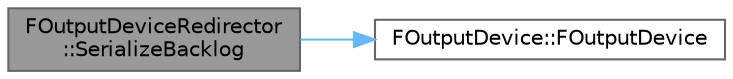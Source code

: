 digraph "FOutputDeviceRedirector::SerializeBacklog"
{
 // INTERACTIVE_SVG=YES
 // LATEX_PDF_SIZE
  bgcolor="transparent";
  edge [fontname=Helvetica,fontsize=10,labelfontname=Helvetica,labelfontsize=10];
  node [fontname=Helvetica,fontsize=10,shape=box,height=0.2,width=0.4];
  rankdir="LR";
  Node1 [id="Node000001",label="FOutputDeviceRedirector\l::SerializeBacklog",height=0.2,width=0.4,color="gray40", fillcolor="grey60", style="filled", fontcolor="black",tooltip="Serializes the current backlog to the specified output device."];
  Node1 -> Node2 [id="edge1_Node000001_Node000002",color="steelblue1",style="solid",tooltip=" "];
  Node2 [id="Node000002",label="FOutputDevice::FOutputDevice",height=0.2,width=0.4,color="grey40", fillcolor="white", style="filled",URL="$d6/dfe/classFOutputDevice.html#a7e23ab09e028c875e4cb8b9edd33b750",tooltip=" "];
}

